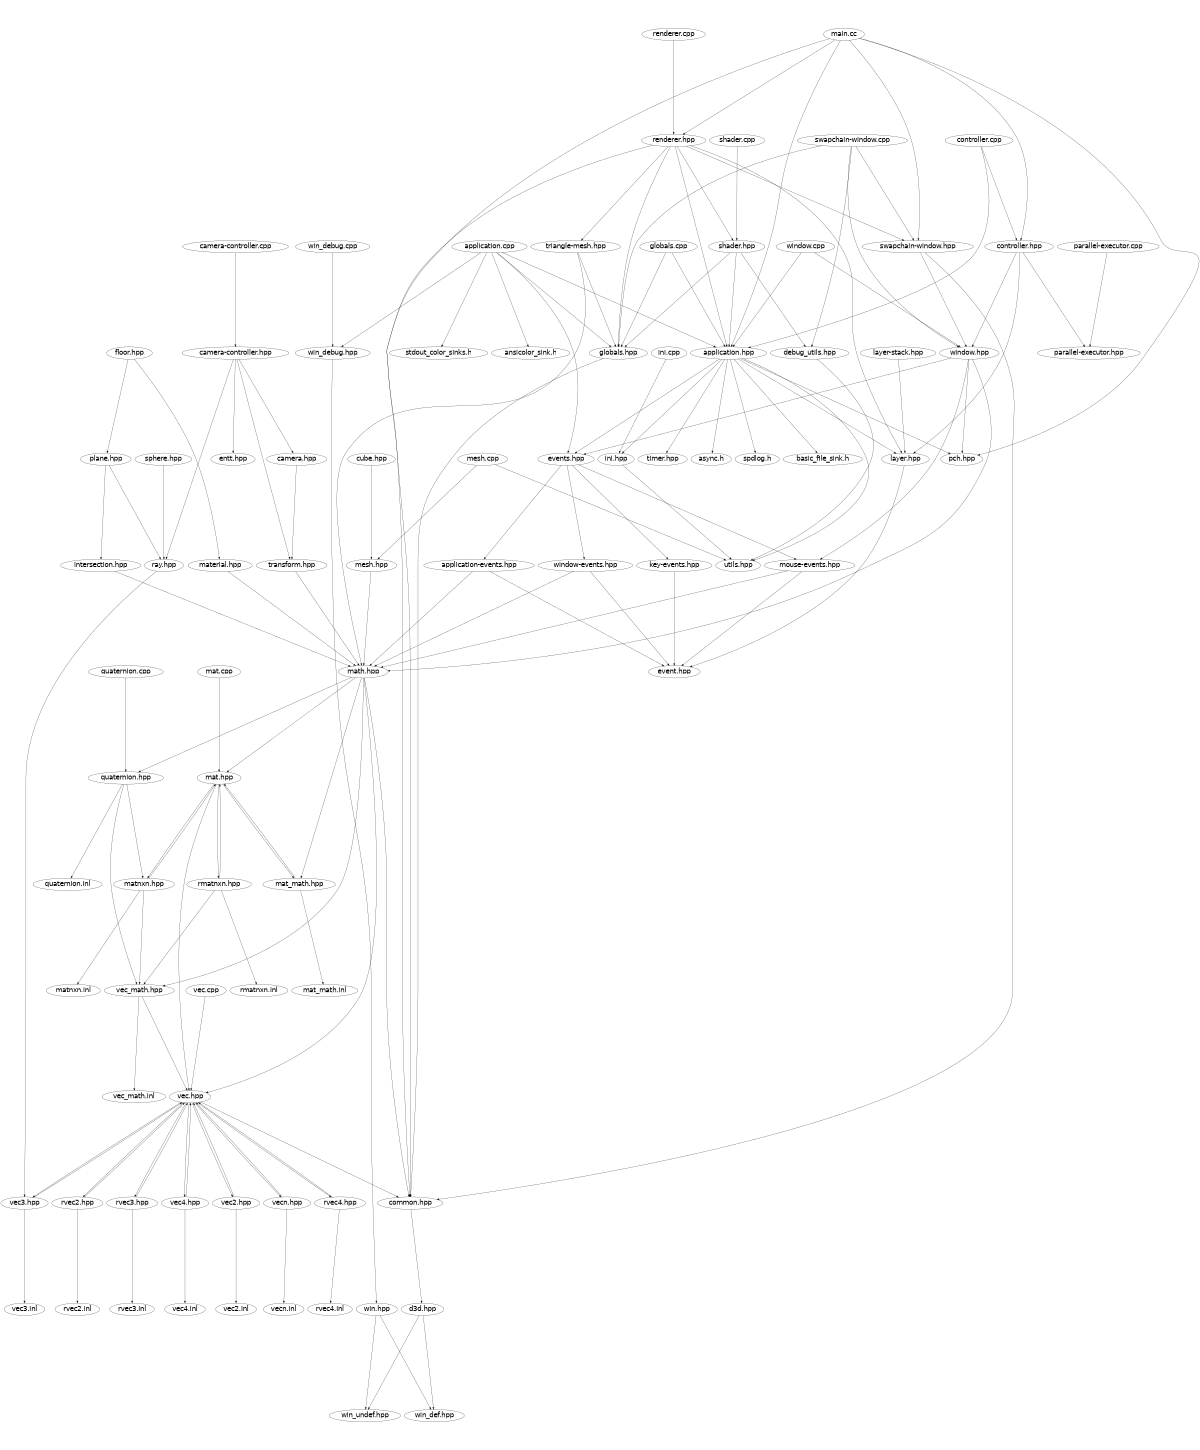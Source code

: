 digraph "source tree" {
    overlap=scale;
    size="8,10";
    ratio="fill";
    fontsize="32";
    fontname="Helvetica";
	node [fontsize="32", fontname="Helvetica"]
	clusterrank="local";
	"application-events.hpp" -> "math.hpp"
	"mat.hpp" -> "vec.hpp"
	"rvec4.hpp" -> "vec.hpp"
	"camera-controller.hpp" -> "transform.hpp"
	"ray.hpp" -> "vec3.hpp"
	"d3d.hpp" -> "win_undef.hpp"
	"quaternion.cpp" -> "quaternion.hpp"
	"application.cpp" -> "events.hpp"
	"mat.hpp" -> "matnxn.hpp"
	"key-events.hpp" -> "event.hpp"
	"mouse-events.hpp" -> "event.hpp"
	"swapchain-window.hpp" -> "window.hpp"
	"shader.hpp" -> "application.hpp"
	"application.hpp" -> "spdlog.h"
	"mat_math.hpp" -> "mat.hpp"
	"shader.hpp" -> "globals.hpp"
	"application.cpp" -> "application.hpp"
	"mat.cpp" -> "mat.hpp"
	"vec.hpp" -> "common.hpp"
	"shader.cpp" -> "shader.hpp"
	"quaternion.hpp" -> "vec_math.hpp"
	"controller.cpp" -> "controller.hpp"
	"controller.hpp" -> "parallel-executor.hpp"
	"mouse-events.hpp" -> "math.hpp"
	"events.hpp" -> "application-events.hpp"
	"window-events.hpp" -> "math.hpp"
	"vec.hpp" -> "rvec2.hpp"
	"renderer.cpp" -> "renderer.hpp"
	"main.cc" -> "common.hpp"
	"math.hpp" -> "quaternion.hpp"
	"rvec3.hpp" -> "rvec3.inl"
	"main.cc" -> "swapchain-window.hpp"
	"rvec2.hpp" -> "rvec2.inl"
	"application.cpp" -> "win_debug.hpp"
	"matnxn.hpp" -> "matnxn.inl"
	"mesh.cpp" -> "utils.hpp"
	"shader.hpp" -> "debug_utils.hpp"
	"quaternion.hpp" -> "matnxn.hpp"
	"floor.hpp" -> "plane.hpp"
	"matnxn.hpp" -> "vec_math.hpp"
	"swapchain-window.cpp" -> "globals.hpp"
	"rvec3.hpp" -> "vec.hpp"
	"ini.hpp" -> "utils.hpp"
	"debug_utils.hpp" -> "utils.hpp"
	"vec.hpp" -> "rvec3.hpp"
	"common.hpp" -> "d3d.hpp"
	"vec4.hpp" -> "vec4.inl"
	"layer.hpp" -> "event.hpp"
	"renderer.hpp" -> "globals.hpp"
	"math.hpp" -> "mat.hpp"
	"globals.cpp" -> "application.hpp"
	"renderer.hpp" -> "application.hpp"
	"win.hpp" -> "win_undef.hpp"
	"transform.hpp" -> "math.hpp"
	"application.hpp" -> "layer.hpp"
	"events.hpp" -> "mouse-events.hpp"
	"camera.hpp" -> "transform.hpp"
	"triangle-mesh.hpp" -> "math.hpp"
	"triangle-mesh.hpp" -> "globals.hpp"
	"globals.hpp" -> "common.hpp"
	"vec2.hpp" -> "vec.hpp"
	"mat.hpp" -> "mat_math.hpp"
	"math.hpp" -> "vec_math.hpp"
	"win_debug.hpp" -> "win.hpp"
	"math.hpp" -> "common.hpp"
	"win_debug.cpp" -> "win_debug.hpp"
	"camera-controller.hpp" -> "ray.hpp"
	"window.cpp" -> "application.hpp"
	"vec3.hpp" -> "vec.hpp"
	"vec.hpp" -> "vecn.hpp"
	"main.cc" -> "pch.hpp"
	"vec2.hpp" -> "vec2.inl"
	"controller.hpp" -> "layer.hpp"
	"application.hpp" -> "basic_file_sink.h"
	"events.hpp" -> "key-events.hpp"
	"application.hpp" -> "timer.hpp"
	"renderer.hpp" -> "shader.hpp"
	"application.cpp" -> "globals.hpp"
	"vecn.hpp" -> "vecn.inl"
	"camera-controller.hpp" -> "camera.hpp"
	"parallel-executor.cpp" -> "parallel-executor.hpp"
	"swapchain-window.hpp" -> "common.hpp"
	"rmatnxn.hpp" -> "vec_math.hpp"
	"rvec2.hpp" -> "vec.hpp"
	"intersection.hpp" -> "math.hpp"
	"plane.hpp" -> "ray.hpp"
	"renderer.hpp" -> "common.hpp"
	"vec3.hpp" -> "vec3.inl"
	"rmatnxn.hpp" -> "mat.hpp"
	"main.cc" -> "application.hpp"
	"vec.hpp" -> "vec3.hpp"
	"renderer.hpp" -> "swapchain-window.hpp"
	"vec4.hpp" -> "vec.hpp"
	"renderer.hpp" -> "triangle-mesh.hpp"
	"plane.hpp" -> "intersection.hpp"
	"swapchain-window.cpp" -> "swapchain-window.hpp"
	"window.hpp" -> "math.hpp"
	"rmatnxn.hpp" -> "rmatnxn.inl"
	"material.hpp" -> "math.hpp"
	"ini.cpp" -> "ini.hpp"
	"main.cc" -> "renderer.hpp"
	"sphere.hpp" -> "ray.hpp"
	"vec.hpp" -> "vec4.hpp"
	"cube.hpp" -> "mesh.hpp"
	"globals.cpp" -> "globals.hpp"
	"floor.hpp" -> "material.hpp"
	"d3d.hpp" -> "win_def.hpp"
	"window.hpp" -> "mouse-events.hpp"
	"events.hpp" -> "window-events.hpp"
	"application.cpp" -> "stdout_color_sinks.h"
	"application.hpp" -> "async.h"
	"window.cpp" -> "window.hpp"
	"quaternion.hpp" -> "quaternion.inl"
	"window.hpp" -> "events.hpp"
	"renderer.hpp" -> "layer.hpp"
	"vecn.hpp" -> "vec.hpp"
	"vec.hpp" -> "rvec4.hpp"
	"application.hpp" -> "events.hpp"
	"swapchain-window.cpp" -> "debug_utils.hpp"
	"application-events.hpp" -> "event.hpp"
	"application.cpp" -> "ansicolor_sink.h"
	"main.cc" -> "controller.hpp"
	"matnxn.hpp" -> "mat.hpp"
	"window-events.hpp" -> "event.hpp"
	"vec_math.hpp" -> "vec.hpp"
	"mesh.cpp" -> "mesh.hpp"
	"rvec4.hpp" -> "rvec4.inl"
	"layer-stack.hpp" -> "layer.hpp"
	"application.hpp" -> "utils.hpp"
	"controller.cpp" -> "application.hpp"
	"application.hpp" -> "pch.hpp"
	"math.hpp" -> "mat_math.hpp"
	"vec_math.hpp" -> "vec_math.inl"
	"vec.cpp" -> "vec.hpp"
	"mat.hpp" -> "rmatnxn.hpp"
	"application.hpp" -> "ini.hpp"
	"win.hpp" -> "win_def.hpp"
	"controller.hpp" -> "window.hpp"
	"vec.hpp" -> "vec2.hpp"
	"window.hpp" -> "pch.hpp"
	"math.hpp" -> "vec.hpp"
	"swapchain-window.cpp" -> "window.hpp"
	"mesh.hpp" -> "math.hpp"
	"camera-controller.cpp" -> "camera-controller.hpp"
	"mat_math.hpp" -> "mat_math.inl"
	"camera-controller.hpp" -> "entt.hpp"
}
